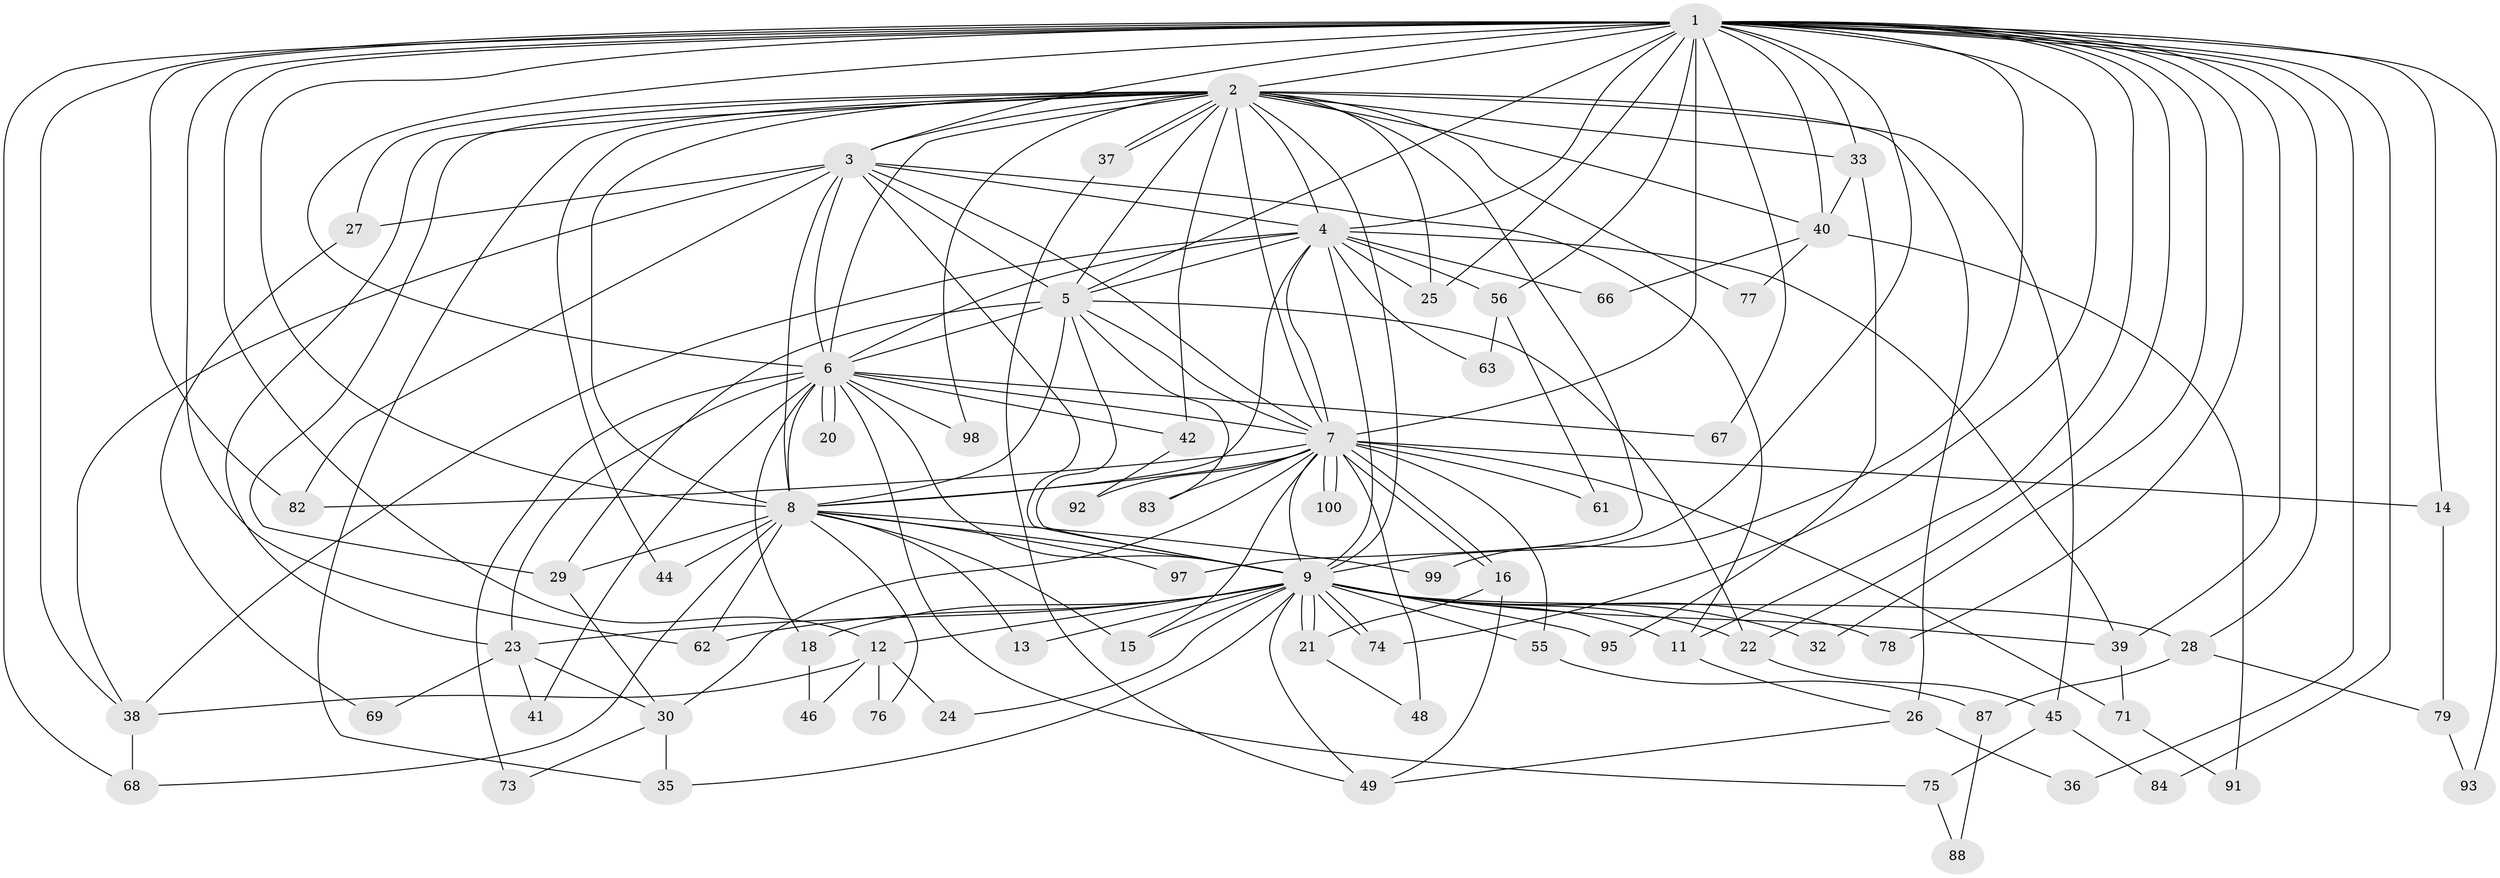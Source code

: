 // original degree distribution, {20: 0.03, 27: 0.01, 15: 0.02, 13: 0.01, 25: 0.01, 19: 0.01, 31: 0.01, 3: 0.24, 6: 0.01, 2: 0.49, 4: 0.11, 5: 0.05}
// Generated by graph-tools (version 1.1) at 2025/38/02/21/25 10:38:53]
// undirected, 72 vertices, 181 edges
graph export_dot {
graph [start="1"]
  node [color=gray90,style=filled];
  1 [super="+10"];
  2 [super="+34"];
  3 [super="+53"];
  4 [super="+52"];
  5 [super="+54"];
  6 [super="+59"];
  7 [super="+60"];
  8 [super="+64"];
  9 [super="+80"];
  11 [super="+19"];
  12 [super="+81"];
  13;
  14;
  15 [super="+17"];
  16;
  18;
  20;
  21 [super="+70"];
  22 [super="+51"];
  23 [super="+31"];
  24;
  25 [super="+50"];
  26 [super="+57"];
  27;
  28;
  29 [super="+58"];
  30 [super="+47"];
  32;
  33;
  35;
  36;
  37 [super="+65"];
  38 [super="+94"];
  39;
  40 [super="+43"];
  41;
  42;
  44;
  45;
  46;
  48;
  49 [super="+86"];
  55;
  56 [super="+72"];
  61;
  62 [super="+85"];
  63;
  66;
  67;
  68 [super="+96"];
  69;
  71;
  73;
  74 [super="+89"];
  75;
  76;
  77;
  78;
  79;
  82 [super="+90"];
  83;
  84;
  87;
  88;
  91;
  92;
  93;
  95;
  97;
  98;
  99;
  100;
  1 -- 2 [weight=2];
  1 -- 3 [weight=2];
  1 -- 4 [weight=2];
  1 -- 5 [weight=2];
  1 -- 6 [weight=2];
  1 -- 7 [weight=2];
  1 -- 8 [weight=2];
  1 -- 9 [weight=2];
  1 -- 32;
  1 -- 33;
  1 -- 36;
  1 -- 68;
  1 -- 78;
  1 -- 84;
  1 -- 93;
  1 -- 67;
  1 -- 11;
  1 -- 12;
  1 -- 14;
  1 -- 28;
  1 -- 99;
  1 -- 39;
  1 -- 40;
  1 -- 56;
  1 -- 62;
  1 -- 25;
  1 -- 22;
  1 -- 74;
  1 -- 82;
  1 -- 38;
  2 -- 3;
  2 -- 4;
  2 -- 5;
  2 -- 6;
  2 -- 7;
  2 -- 8;
  2 -- 9 [weight=2];
  2 -- 23;
  2 -- 25;
  2 -- 26 [weight=2];
  2 -- 27;
  2 -- 29;
  2 -- 33;
  2 -- 35;
  2 -- 37 [weight=2];
  2 -- 37;
  2 -- 42;
  2 -- 44;
  2 -- 45;
  2 -- 77;
  2 -- 97;
  2 -- 98;
  2 -- 40;
  3 -- 4;
  3 -- 5 [weight=2];
  3 -- 6;
  3 -- 7 [weight=2];
  3 -- 8;
  3 -- 9;
  3 -- 27;
  3 -- 38;
  3 -- 82;
  3 -- 11;
  4 -- 5;
  4 -- 6;
  4 -- 7;
  4 -- 8;
  4 -- 9;
  4 -- 25;
  4 -- 38;
  4 -- 56 [weight=2];
  4 -- 63;
  4 -- 66;
  4 -- 39;
  5 -- 6;
  5 -- 7;
  5 -- 8;
  5 -- 9;
  5 -- 22;
  5 -- 29;
  5 -- 83;
  6 -- 7;
  6 -- 8 [weight=2];
  6 -- 9;
  6 -- 18;
  6 -- 20;
  6 -- 20;
  6 -- 23;
  6 -- 41;
  6 -- 42;
  6 -- 67;
  6 -- 73;
  6 -- 75;
  6 -- 98;
  7 -- 8;
  7 -- 9 [weight=2];
  7 -- 14;
  7 -- 16;
  7 -- 16;
  7 -- 30;
  7 -- 48;
  7 -- 55;
  7 -- 61;
  7 -- 71;
  7 -- 82;
  7 -- 83;
  7 -- 92;
  7 -- 100;
  7 -- 100;
  7 -- 15;
  8 -- 9;
  8 -- 13;
  8 -- 15;
  8 -- 44;
  8 -- 62;
  8 -- 68;
  8 -- 76;
  8 -- 97;
  8 -- 99;
  8 -- 29;
  9 -- 11;
  9 -- 12;
  9 -- 13;
  9 -- 15;
  9 -- 18;
  9 -- 21;
  9 -- 21;
  9 -- 22;
  9 -- 24;
  9 -- 28;
  9 -- 32;
  9 -- 35;
  9 -- 39;
  9 -- 49;
  9 -- 55;
  9 -- 74;
  9 -- 74;
  9 -- 78;
  9 -- 95;
  9 -- 62;
  9 -- 23;
  11 -- 26;
  12 -- 24;
  12 -- 46;
  12 -- 76;
  12 -- 38;
  14 -- 79;
  16 -- 49;
  16 -- 21;
  18 -- 46;
  21 -- 48;
  22 -- 45;
  23 -- 30;
  23 -- 69;
  23 -- 41;
  26 -- 36;
  26 -- 49;
  27 -- 69;
  28 -- 79;
  28 -- 87;
  29 -- 30;
  30 -- 73;
  30 -- 35;
  33 -- 40;
  33 -- 95;
  37 -- 49;
  38 -- 68;
  39 -- 71;
  40 -- 66;
  40 -- 91;
  40 -- 77;
  42 -- 92;
  45 -- 75;
  45 -- 84;
  55 -- 87;
  56 -- 61;
  56 -- 63;
  71 -- 91;
  75 -- 88;
  79 -- 93;
  87 -- 88;
}

